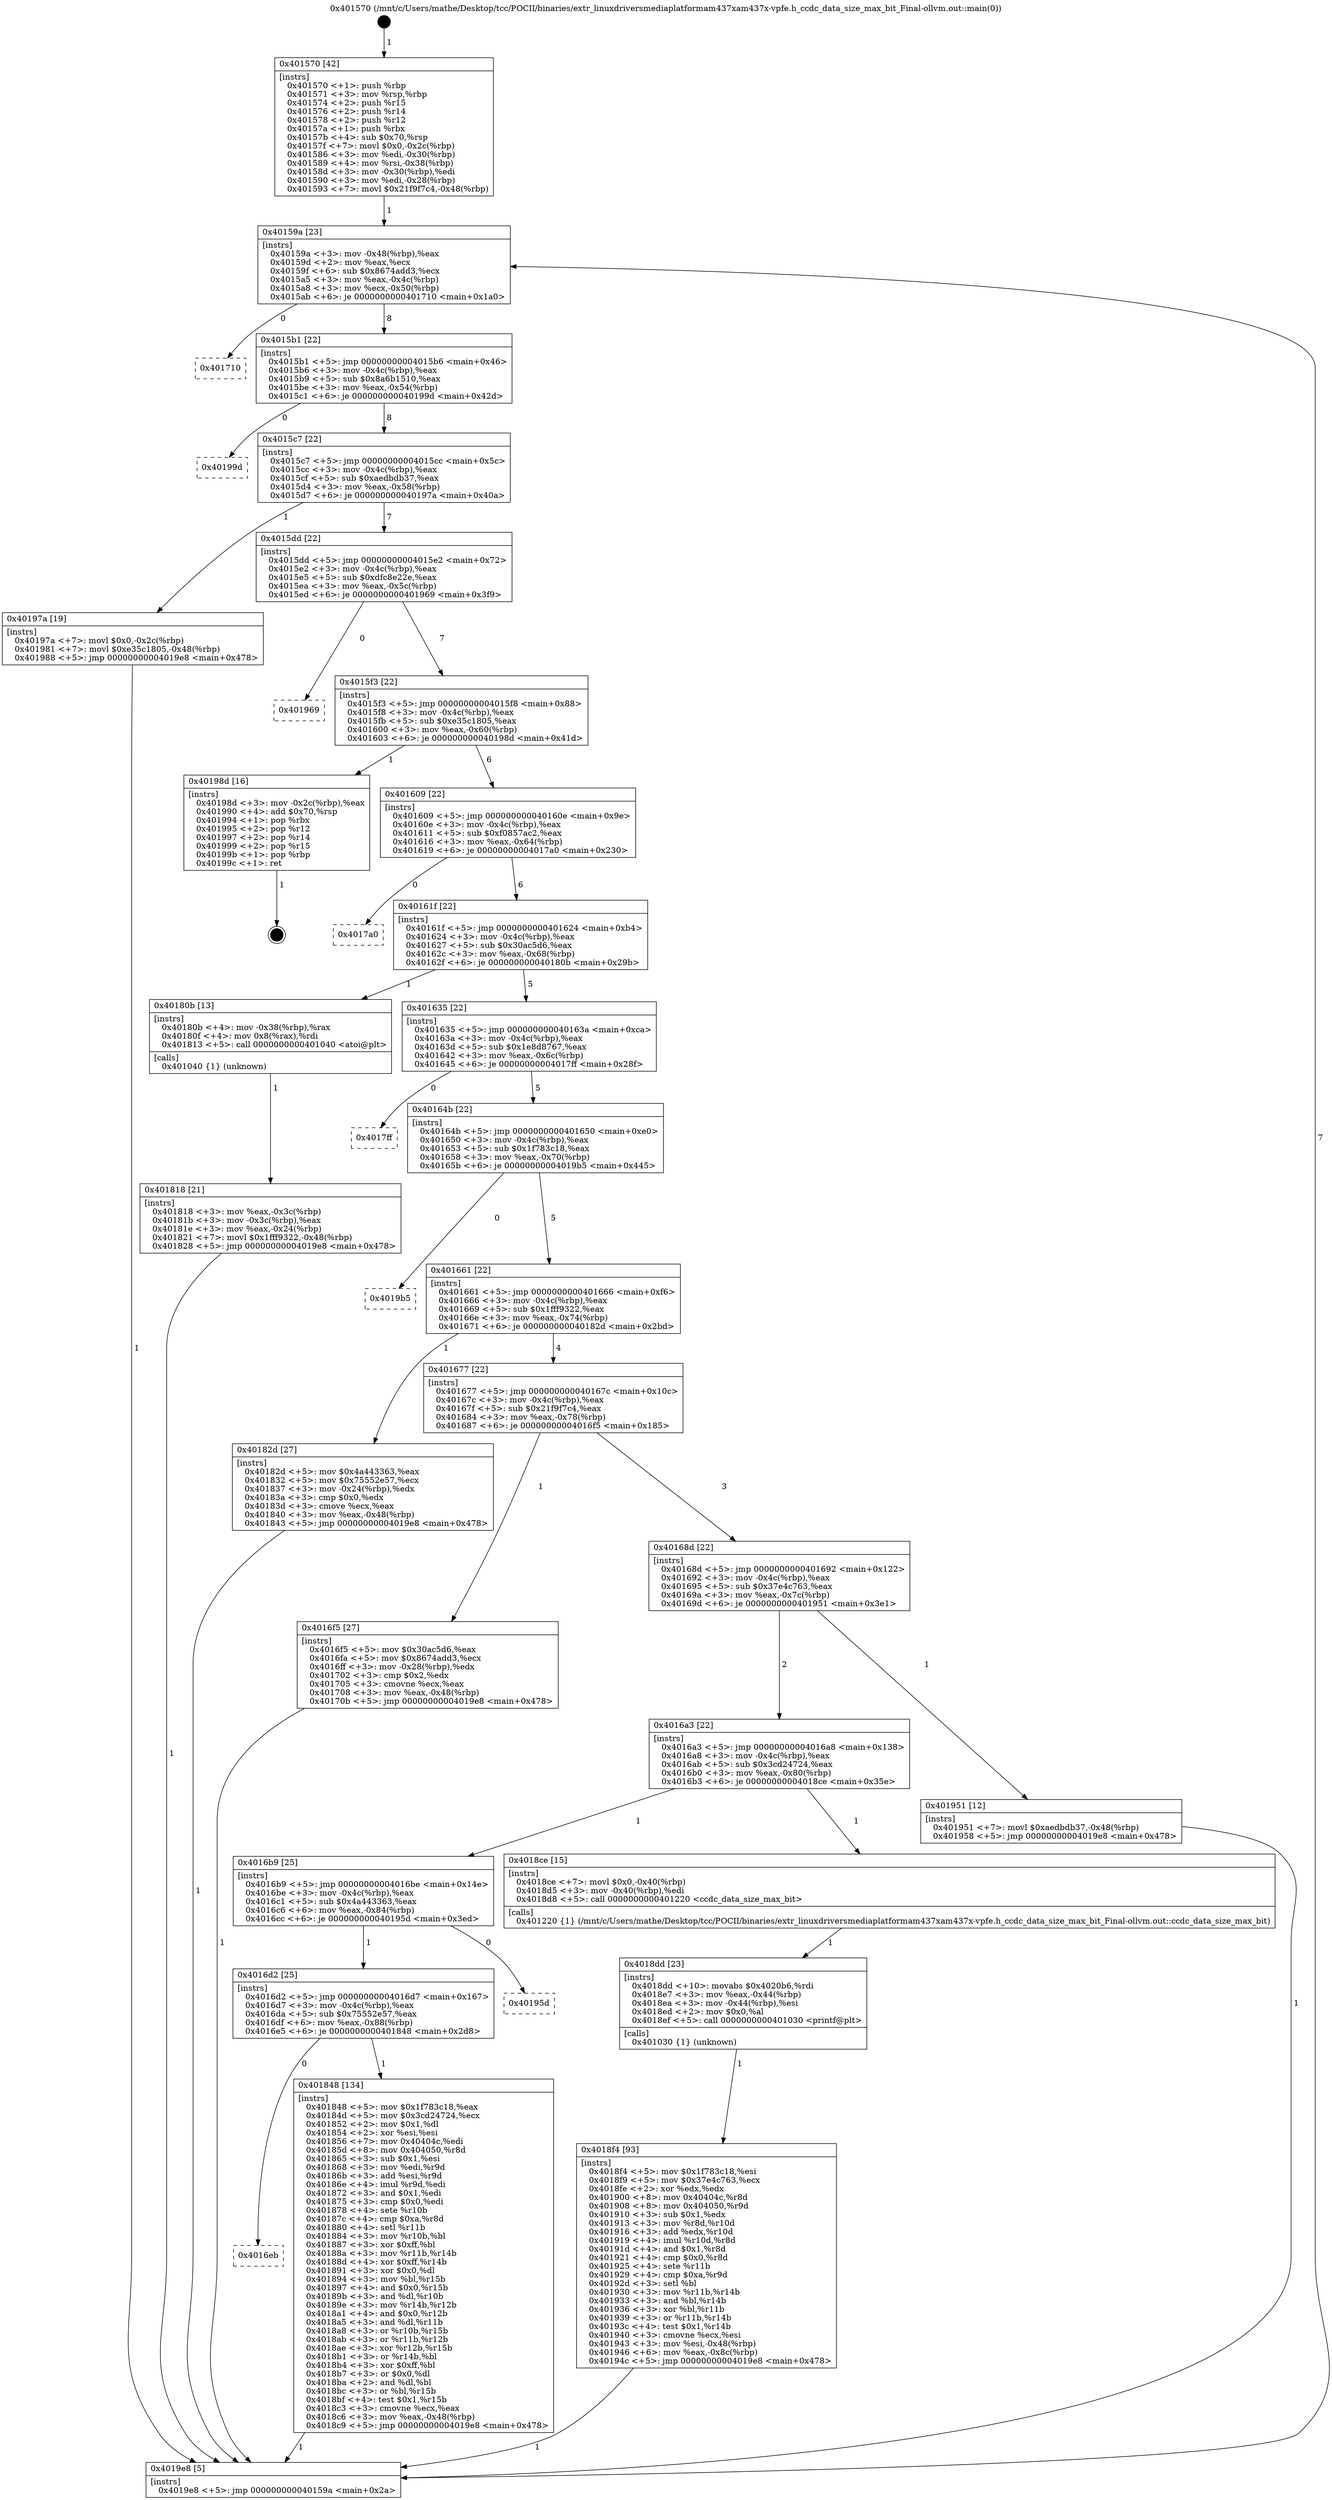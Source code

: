 digraph "0x401570" {
  label = "0x401570 (/mnt/c/Users/mathe/Desktop/tcc/POCII/binaries/extr_linuxdriversmediaplatformam437xam437x-vpfe.h_ccdc_data_size_max_bit_Final-ollvm.out::main(0))"
  labelloc = "t"
  node[shape=record]

  Entry [label="",width=0.3,height=0.3,shape=circle,fillcolor=black,style=filled]
  "0x40159a" [label="{
     0x40159a [23]\l
     | [instrs]\l
     &nbsp;&nbsp;0x40159a \<+3\>: mov -0x48(%rbp),%eax\l
     &nbsp;&nbsp;0x40159d \<+2\>: mov %eax,%ecx\l
     &nbsp;&nbsp;0x40159f \<+6\>: sub $0x8674add3,%ecx\l
     &nbsp;&nbsp;0x4015a5 \<+3\>: mov %eax,-0x4c(%rbp)\l
     &nbsp;&nbsp;0x4015a8 \<+3\>: mov %ecx,-0x50(%rbp)\l
     &nbsp;&nbsp;0x4015ab \<+6\>: je 0000000000401710 \<main+0x1a0\>\l
  }"]
  "0x401710" [label="{
     0x401710\l
  }", style=dashed]
  "0x4015b1" [label="{
     0x4015b1 [22]\l
     | [instrs]\l
     &nbsp;&nbsp;0x4015b1 \<+5\>: jmp 00000000004015b6 \<main+0x46\>\l
     &nbsp;&nbsp;0x4015b6 \<+3\>: mov -0x4c(%rbp),%eax\l
     &nbsp;&nbsp;0x4015b9 \<+5\>: sub $0x8a6b1510,%eax\l
     &nbsp;&nbsp;0x4015be \<+3\>: mov %eax,-0x54(%rbp)\l
     &nbsp;&nbsp;0x4015c1 \<+6\>: je 000000000040199d \<main+0x42d\>\l
  }"]
  Exit [label="",width=0.3,height=0.3,shape=circle,fillcolor=black,style=filled,peripheries=2]
  "0x40199d" [label="{
     0x40199d\l
  }", style=dashed]
  "0x4015c7" [label="{
     0x4015c7 [22]\l
     | [instrs]\l
     &nbsp;&nbsp;0x4015c7 \<+5\>: jmp 00000000004015cc \<main+0x5c\>\l
     &nbsp;&nbsp;0x4015cc \<+3\>: mov -0x4c(%rbp),%eax\l
     &nbsp;&nbsp;0x4015cf \<+5\>: sub $0xaedbdb37,%eax\l
     &nbsp;&nbsp;0x4015d4 \<+3\>: mov %eax,-0x58(%rbp)\l
     &nbsp;&nbsp;0x4015d7 \<+6\>: je 000000000040197a \<main+0x40a\>\l
  }"]
  "0x4018f4" [label="{
     0x4018f4 [93]\l
     | [instrs]\l
     &nbsp;&nbsp;0x4018f4 \<+5\>: mov $0x1f783c18,%esi\l
     &nbsp;&nbsp;0x4018f9 \<+5\>: mov $0x37e4c763,%ecx\l
     &nbsp;&nbsp;0x4018fe \<+2\>: xor %edx,%edx\l
     &nbsp;&nbsp;0x401900 \<+8\>: mov 0x40404c,%r8d\l
     &nbsp;&nbsp;0x401908 \<+8\>: mov 0x404050,%r9d\l
     &nbsp;&nbsp;0x401910 \<+3\>: sub $0x1,%edx\l
     &nbsp;&nbsp;0x401913 \<+3\>: mov %r8d,%r10d\l
     &nbsp;&nbsp;0x401916 \<+3\>: add %edx,%r10d\l
     &nbsp;&nbsp;0x401919 \<+4\>: imul %r10d,%r8d\l
     &nbsp;&nbsp;0x40191d \<+4\>: and $0x1,%r8d\l
     &nbsp;&nbsp;0x401921 \<+4\>: cmp $0x0,%r8d\l
     &nbsp;&nbsp;0x401925 \<+4\>: sete %r11b\l
     &nbsp;&nbsp;0x401929 \<+4\>: cmp $0xa,%r9d\l
     &nbsp;&nbsp;0x40192d \<+3\>: setl %bl\l
     &nbsp;&nbsp;0x401930 \<+3\>: mov %r11b,%r14b\l
     &nbsp;&nbsp;0x401933 \<+3\>: and %bl,%r14b\l
     &nbsp;&nbsp;0x401936 \<+3\>: xor %bl,%r11b\l
     &nbsp;&nbsp;0x401939 \<+3\>: or %r11b,%r14b\l
     &nbsp;&nbsp;0x40193c \<+4\>: test $0x1,%r14b\l
     &nbsp;&nbsp;0x401940 \<+3\>: cmovne %ecx,%esi\l
     &nbsp;&nbsp;0x401943 \<+3\>: mov %esi,-0x48(%rbp)\l
     &nbsp;&nbsp;0x401946 \<+6\>: mov %eax,-0x8c(%rbp)\l
     &nbsp;&nbsp;0x40194c \<+5\>: jmp 00000000004019e8 \<main+0x478\>\l
  }"]
  "0x40197a" [label="{
     0x40197a [19]\l
     | [instrs]\l
     &nbsp;&nbsp;0x40197a \<+7\>: movl $0x0,-0x2c(%rbp)\l
     &nbsp;&nbsp;0x401981 \<+7\>: movl $0xe35c1805,-0x48(%rbp)\l
     &nbsp;&nbsp;0x401988 \<+5\>: jmp 00000000004019e8 \<main+0x478\>\l
  }"]
  "0x4015dd" [label="{
     0x4015dd [22]\l
     | [instrs]\l
     &nbsp;&nbsp;0x4015dd \<+5\>: jmp 00000000004015e2 \<main+0x72\>\l
     &nbsp;&nbsp;0x4015e2 \<+3\>: mov -0x4c(%rbp),%eax\l
     &nbsp;&nbsp;0x4015e5 \<+5\>: sub $0xdfc8e22e,%eax\l
     &nbsp;&nbsp;0x4015ea \<+3\>: mov %eax,-0x5c(%rbp)\l
     &nbsp;&nbsp;0x4015ed \<+6\>: je 0000000000401969 \<main+0x3f9\>\l
  }"]
  "0x4018dd" [label="{
     0x4018dd [23]\l
     | [instrs]\l
     &nbsp;&nbsp;0x4018dd \<+10\>: movabs $0x4020b6,%rdi\l
     &nbsp;&nbsp;0x4018e7 \<+3\>: mov %eax,-0x44(%rbp)\l
     &nbsp;&nbsp;0x4018ea \<+3\>: mov -0x44(%rbp),%esi\l
     &nbsp;&nbsp;0x4018ed \<+2\>: mov $0x0,%al\l
     &nbsp;&nbsp;0x4018ef \<+5\>: call 0000000000401030 \<printf@plt\>\l
     | [calls]\l
     &nbsp;&nbsp;0x401030 \{1\} (unknown)\l
  }"]
  "0x401969" [label="{
     0x401969\l
  }", style=dashed]
  "0x4015f3" [label="{
     0x4015f3 [22]\l
     | [instrs]\l
     &nbsp;&nbsp;0x4015f3 \<+5\>: jmp 00000000004015f8 \<main+0x88\>\l
     &nbsp;&nbsp;0x4015f8 \<+3\>: mov -0x4c(%rbp),%eax\l
     &nbsp;&nbsp;0x4015fb \<+5\>: sub $0xe35c1805,%eax\l
     &nbsp;&nbsp;0x401600 \<+3\>: mov %eax,-0x60(%rbp)\l
     &nbsp;&nbsp;0x401603 \<+6\>: je 000000000040198d \<main+0x41d\>\l
  }"]
  "0x4016eb" [label="{
     0x4016eb\l
  }", style=dashed]
  "0x40198d" [label="{
     0x40198d [16]\l
     | [instrs]\l
     &nbsp;&nbsp;0x40198d \<+3\>: mov -0x2c(%rbp),%eax\l
     &nbsp;&nbsp;0x401990 \<+4\>: add $0x70,%rsp\l
     &nbsp;&nbsp;0x401994 \<+1\>: pop %rbx\l
     &nbsp;&nbsp;0x401995 \<+2\>: pop %r12\l
     &nbsp;&nbsp;0x401997 \<+2\>: pop %r14\l
     &nbsp;&nbsp;0x401999 \<+2\>: pop %r15\l
     &nbsp;&nbsp;0x40199b \<+1\>: pop %rbp\l
     &nbsp;&nbsp;0x40199c \<+1\>: ret\l
  }"]
  "0x401609" [label="{
     0x401609 [22]\l
     | [instrs]\l
     &nbsp;&nbsp;0x401609 \<+5\>: jmp 000000000040160e \<main+0x9e\>\l
     &nbsp;&nbsp;0x40160e \<+3\>: mov -0x4c(%rbp),%eax\l
     &nbsp;&nbsp;0x401611 \<+5\>: sub $0xf0857ac2,%eax\l
     &nbsp;&nbsp;0x401616 \<+3\>: mov %eax,-0x64(%rbp)\l
     &nbsp;&nbsp;0x401619 \<+6\>: je 00000000004017a0 \<main+0x230\>\l
  }"]
  "0x401848" [label="{
     0x401848 [134]\l
     | [instrs]\l
     &nbsp;&nbsp;0x401848 \<+5\>: mov $0x1f783c18,%eax\l
     &nbsp;&nbsp;0x40184d \<+5\>: mov $0x3cd24724,%ecx\l
     &nbsp;&nbsp;0x401852 \<+2\>: mov $0x1,%dl\l
     &nbsp;&nbsp;0x401854 \<+2\>: xor %esi,%esi\l
     &nbsp;&nbsp;0x401856 \<+7\>: mov 0x40404c,%edi\l
     &nbsp;&nbsp;0x40185d \<+8\>: mov 0x404050,%r8d\l
     &nbsp;&nbsp;0x401865 \<+3\>: sub $0x1,%esi\l
     &nbsp;&nbsp;0x401868 \<+3\>: mov %edi,%r9d\l
     &nbsp;&nbsp;0x40186b \<+3\>: add %esi,%r9d\l
     &nbsp;&nbsp;0x40186e \<+4\>: imul %r9d,%edi\l
     &nbsp;&nbsp;0x401872 \<+3\>: and $0x1,%edi\l
     &nbsp;&nbsp;0x401875 \<+3\>: cmp $0x0,%edi\l
     &nbsp;&nbsp;0x401878 \<+4\>: sete %r10b\l
     &nbsp;&nbsp;0x40187c \<+4\>: cmp $0xa,%r8d\l
     &nbsp;&nbsp;0x401880 \<+4\>: setl %r11b\l
     &nbsp;&nbsp;0x401884 \<+3\>: mov %r10b,%bl\l
     &nbsp;&nbsp;0x401887 \<+3\>: xor $0xff,%bl\l
     &nbsp;&nbsp;0x40188a \<+3\>: mov %r11b,%r14b\l
     &nbsp;&nbsp;0x40188d \<+4\>: xor $0xff,%r14b\l
     &nbsp;&nbsp;0x401891 \<+3\>: xor $0x0,%dl\l
     &nbsp;&nbsp;0x401894 \<+3\>: mov %bl,%r15b\l
     &nbsp;&nbsp;0x401897 \<+4\>: and $0x0,%r15b\l
     &nbsp;&nbsp;0x40189b \<+3\>: and %dl,%r10b\l
     &nbsp;&nbsp;0x40189e \<+3\>: mov %r14b,%r12b\l
     &nbsp;&nbsp;0x4018a1 \<+4\>: and $0x0,%r12b\l
     &nbsp;&nbsp;0x4018a5 \<+3\>: and %dl,%r11b\l
     &nbsp;&nbsp;0x4018a8 \<+3\>: or %r10b,%r15b\l
     &nbsp;&nbsp;0x4018ab \<+3\>: or %r11b,%r12b\l
     &nbsp;&nbsp;0x4018ae \<+3\>: xor %r12b,%r15b\l
     &nbsp;&nbsp;0x4018b1 \<+3\>: or %r14b,%bl\l
     &nbsp;&nbsp;0x4018b4 \<+3\>: xor $0xff,%bl\l
     &nbsp;&nbsp;0x4018b7 \<+3\>: or $0x0,%dl\l
     &nbsp;&nbsp;0x4018ba \<+2\>: and %dl,%bl\l
     &nbsp;&nbsp;0x4018bc \<+3\>: or %bl,%r15b\l
     &nbsp;&nbsp;0x4018bf \<+4\>: test $0x1,%r15b\l
     &nbsp;&nbsp;0x4018c3 \<+3\>: cmovne %ecx,%eax\l
     &nbsp;&nbsp;0x4018c6 \<+3\>: mov %eax,-0x48(%rbp)\l
     &nbsp;&nbsp;0x4018c9 \<+5\>: jmp 00000000004019e8 \<main+0x478\>\l
  }"]
  "0x4017a0" [label="{
     0x4017a0\l
  }", style=dashed]
  "0x40161f" [label="{
     0x40161f [22]\l
     | [instrs]\l
     &nbsp;&nbsp;0x40161f \<+5\>: jmp 0000000000401624 \<main+0xb4\>\l
     &nbsp;&nbsp;0x401624 \<+3\>: mov -0x4c(%rbp),%eax\l
     &nbsp;&nbsp;0x401627 \<+5\>: sub $0x30ac5d6,%eax\l
     &nbsp;&nbsp;0x40162c \<+3\>: mov %eax,-0x68(%rbp)\l
     &nbsp;&nbsp;0x40162f \<+6\>: je 000000000040180b \<main+0x29b\>\l
  }"]
  "0x4016d2" [label="{
     0x4016d2 [25]\l
     | [instrs]\l
     &nbsp;&nbsp;0x4016d2 \<+5\>: jmp 00000000004016d7 \<main+0x167\>\l
     &nbsp;&nbsp;0x4016d7 \<+3\>: mov -0x4c(%rbp),%eax\l
     &nbsp;&nbsp;0x4016da \<+5\>: sub $0x75552e57,%eax\l
     &nbsp;&nbsp;0x4016df \<+6\>: mov %eax,-0x88(%rbp)\l
     &nbsp;&nbsp;0x4016e5 \<+6\>: je 0000000000401848 \<main+0x2d8\>\l
  }"]
  "0x40180b" [label="{
     0x40180b [13]\l
     | [instrs]\l
     &nbsp;&nbsp;0x40180b \<+4\>: mov -0x38(%rbp),%rax\l
     &nbsp;&nbsp;0x40180f \<+4\>: mov 0x8(%rax),%rdi\l
     &nbsp;&nbsp;0x401813 \<+5\>: call 0000000000401040 \<atoi@plt\>\l
     | [calls]\l
     &nbsp;&nbsp;0x401040 \{1\} (unknown)\l
  }"]
  "0x401635" [label="{
     0x401635 [22]\l
     | [instrs]\l
     &nbsp;&nbsp;0x401635 \<+5\>: jmp 000000000040163a \<main+0xca\>\l
     &nbsp;&nbsp;0x40163a \<+3\>: mov -0x4c(%rbp),%eax\l
     &nbsp;&nbsp;0x40163d \<+5\>: sub $0x1e8d8767,%eax\l
     &nbsp;&nbsp;0x401642 \<+3\>: mov %eax,-0x6c(%rbp)\l
     &nbsp;&nbsp;0x401645 \<+6\>: je 00000000004017ff \<main+0x28f\>\l
  }"]
  "0x40195d" [label="{
     0x40195d\l
  }", style=dashed]
  "0x4017ff" [label="{
     0x4017ff\l
  }", style=dashed]
  "0x40164b" [label="{
     0x40164b [22]\l
     | [instrs]\l
     &nbsp;&nbsp;0x40164b \<+5\>: jmp 0000000000401650 \<main+0xe0\>\l
     &nbsp;&nbsp;0x401650 \<+3\>: mov -0x4c(%rbp),%eax\l
     &nbsp;&nbsp;0x401653 \<+5\>: sub $0x1f783c18,%eax\l
     &nbsp;&nbsp;0x401658 \<+3\>: mov %eax,-0x70(%rbp)\l
     &nbsp;&nbsp;0x40165b \<+6\>: je 00000000004019b5 \<main+0x445\>\l
  }"]
  "0x4016b9" [label="{
     0x4016b9 [25]\l
     | [instrs]\l
     &nbsp;&nbsp;0x4016b9 \<+5\>: jmp 00000000004016be \<main+0x14e\>\l
     &nbsp;&nbsp;0x4016be \<+3\>: mov -0x4c(%rbp),%eax\l
     &nbsp;&nbsp;0x4016c1 \<+5\>: sub $0x4a443363,%eax\l
     &nbsp;&nbsp;0x4016c6 \<+6\>: mov %eax,-0x84(%rbp)\l
     &nbsp;&nbsp;0x4016cc \<+6\>: je 000000000040195d \<main+0x3ed\>\l
  }"]
  "0x4019b5" [label="{
     0x4019b5\l
  }", style=dashed]
  "0x401661" [label="{
     0x401661 [22]\l
     | [instrs]\l
     &nbsp;&nbsp;0x401661 \<+5\>: jmp 0000000000401666 \<main+0xf6\>\l
     &nbsp;&nbsp;0x401666 \<+3\>: mov -0x4c(%rbp),%eax\l
     &nbsp;&nbsp;0x401669 \<+5\>: sub $0x1fff9322,%eax\l
     &nbsp;&nbsp;0x40166e \<+3\>: mov %eax,-0x74(%rbp)\l
     &nbsp;&nbsp;0x401671 \<+6\>: je 000000000040182d \<main+0x2bd\>\l
  }"]
  "0x4018ce" [label="{
     0x4018ce [15]\l
     | [instrs]\l
     &nbsp;&nbsp;0x4018ce \<+7\>: movl $0x0,-0x40(%rbp)\l
     &nbsp;&nbsp;0x4018d5 \<+3\>: mov -0x40(%rbp),%edi\l
     &nbsp;&nbsp;0x4018d8 \<+5\>: call 0000000000401220 \<ccdc_data_size_max_bit\>\l
     | [calls]\l
     &nbsp;&nbsp;0x401220 \{1\} (/mnt/c/Users/mathe/Desktop/tcc/POCII/binaries/extr_linuxdriversmediaplatformam437xam437x-vpfe.h_ccdc_data_size_max_bit_Final-ollvm.out::ccdc_data_size_max_bit)\l
  }"]
  "0x40182d" [label="{
     0x40182d [27]\l
     | [instrs]\l
     &nbsp;&nbsp;0x40182d \<+5\>: mov $0x4a443363,%eax\l
     &nbsp;&nbsp;0x401832 \<+5\>: mov $0x75552e57,%ecx\l
     &nbsp;&nbsp;0x401837 \<+3\>: mov -0x24(%rbp),%edx\l
     &nbsp;&nbsp;0x40183a \<+3\>: cmp $0x0,%edx\l
     &nbsp;&nbsp;0x40183d \<+3\>: cmove %ecx,%eax\l
     &nbsp;&nbsp;0x401840 \<+3\>: mov %eax,-0x48(%rbp)\l
     &nbsp;&nbsp;0x401843 \<+5\>: jmp 00000000004019e8 \<main+0x478\>\l
  }"]
  "0x401677" [label="{
     0x401677 [22]\l
     | [instrs]\l
     &nbsp;&nbsp;0x401677 \<+5\>: jmp 000000000040167c \<main+0x10c\>\l
     &nbsp;&nbsp;0x40167c \<+3\>: mov -0x4c(%rbp),%eax\l
     &nbsp;&nbsp;0x40167f \<+5\>: sub $0x21f9f7c4,%eax\l
     &nbsp;&nbsp;0x401684 \<+3\>: mov %eax,-0x78(%rbp)\l
     &nbsp;&nbsp;0x401687 \<+6\>: je 00000000004016f5 \<main+0x185\>\l
  }"]
  "0x4016a3" [label="{
     0x4016a3 [22]\l
     | [instrs]\l
     &nbsp;&nbsp;0x4016a3 \<+5\>: jmp 00000000004016a8 \<main+0x138\>\l
     &nbsp;&nbsp;0x4016a8 \<+3\>: mov -0x4c(%rbp),%eax\l
     &nbsp;&nbsp;0x4016ab \<+5\>: sub $0x3cd24724,%eax\l
     &nbsp;&nbsp;0x4016b0 \<+3\>: mov %eax,-0x80(%rbp)\l
     &nbsp;&nbsp;0x4016b3 \<+6\>: je 00000000004018ce \<main+0x35e\>\l
  }"]
  "0x4016f5" [label="{
     0x4016f5 [27]\l
     | [instrs]\l
     &nbsp;&nbsp;0x4016f5 \<+5\>: mov $0x30ac5d6,%eax\l
     &nbsp;&nbsp;0x4016fa \<+5\>: mov $0x8674add3,%ecx\l
     &nbsp;&nbsp;0x4016ff \<+3\>: mov -0x28(%rbp),%edx\l
     &nbsp;&nbsp;0x401702 \<+3\>: cmp $0x2,%edx\l
     &nbsp;&nbsp;0x401705 \<+3\>: cmovne %ecx,%eax\l
     &nbsp;&nbsp;0x401708 \<+3\>: mov %eax,-0x48(%rbp)\l
     &nbsp;&nbsp;0x40170b \<+5\>: jmp 00000000004019e8 \<main+0x478\>\l
  }"]
  "0x40168d" [label="{
     0x40168d [22]\l
     | [instrs]\l
     &nbsp;&nbsp;0x40168d \<+5\>: jmp 0000000000401692 \<main+0x122\>\l
     &nbsp;&nbsp;0x401692 \<+3\>: mov -0x4c(%rbp),%eax\l
     &nbsp;&nbsp;0x401695 \<+5\>: sub $0x37e4c763,%eax\l
     &nbsp;&nbsp;0x40169a \<+3\>: mov %eax,-0x7c(%rbp)\l
     &nbsp;&nbsp;0x40169d \<+6\>: je 0000000000401951 \<main+0x3e1\>\l
  }"]
  "0x4019e8" [label="{
     0x4019e8 [5]\l
     | [instrs]\l
     &nbsp;&nbsp;0x4019e8 \<+5\>: jmp 000000000040159a \<main+0x2a\>\l
  }"]
  "0x401570" [label="{
     0x401570 [42]\l
     | [instrs]\l
     &nbsp;&nbsp;0x401570 \<+1\>: push %rbp\l
     &nbsp;&nbsp;0x401571 \<+3\>: mov %rsp,%rbp\l
     &nbsp;&nbsp;0x401574 \<+2\>: push %r15\l
     &nbsp;&nbsp;0x401576 \<+2\>: push %r14\l
     &nbsp;&nbsp;0x401578 \<+2\>: push %r12\l
     &nbsp;&nbsp;0x40157a \<+1\>: push %rbx\l
     &nbsp;&nbsp;0x40157b \<+4\>: sub $0x70,%rsp\l
     &nbsp;&nbsp;0x40157f \<+7\>: movl $0x0,-0x2c(%rbp)\l
     &nbsp;&nbsp;0x401586 \<+3\>: mov %edi,-0x30(%rbp)\l
     &nbsp;&nbsp;0x401589 \<+4\>: mov %rsi,-0x38(%rbp)\l
     &nbsp;&nbsp;0x40158d \<+3\>: mov -0x30(%rbp),%edi\l
     &nbsp;&nbsp;0x401590 \<+3\>: mov %edi,-0x28(%rbp)\l
     &nbsp;&nbsp;0x401593 \<+7\>: movl $0x21f9f7c4,-0x48(%rbp)\l
  }"]
  "0x401818" [label="{
     0x401818 [21]\l
     | [instrs]\l
     &nbsp;&nbsp;0x401818 \<+3\>: mov %eax,-0x3c(%rbp)\l
     &nbsp;&nbsp;0x40181b \<+3\>: mov -0x3c(%rbp),%eax\l
     &nbsp;&nbsp;0x40181e \<+3\>: mov %eax,-0x24(%rbp)\l
     &nbsp;&nbsp;0x401821 \<+7\>: movl $0x1fff9322,-0x48(%rbp)\l
     &nbsp;&nbsp;0x401828 \<+5\>: jmp 00000000004019e8 \<main+0x478\>\l
  }"]
  "0x401951" [label="{
     0x401951 [12]\l
     | [instrs]\l
     &nbsp;&nbsp;0x401951 \<+7\>: movl $0xaedbdb37,-0x48(%rbp)\l
     &nbsp;&nbsp;0x401958 \<+5\>: jmp 00000000004019e8 \<main+0x478\>\l
  }"]
  Entry -> "0x401570" [label=" 1"]
  "0x40159a" -> "0x401710" [label=" 0"]
  "0x40159a" -> "0x4015b1" [label=" 8"]
  "0x40198d" -> Exit [label=" 1"]
  "0x4015b1" -> "0x40199d" [label=" 0"]
  "0x4015b1" -> "0x4015c7" [label=" 8"]
  "0x40197a" -> "0x4019e8" [label=" 1"]
  "0x4015c7" -> "0x40197a" [label=" 1"]
  "0x4015c7" -> "0x4015dd" [label=" 7"]
  "0x401951" -> "0x4019e8" [label=" 1"]
  "0x4015dd" -> "0x401969" [label=" 0"]
  "0x4015dd" -> "0x4015f3" [label=" 7"]
  "0x4018f4" -> "0x4019e8" [label=" 1"]
  "0x4015f3" -> "0x40198d" [label=" 1"]
  "0x4015f3" -> "0x401609" [label=" 6"]
  "0x4018dd" -> "0x4018f4" [label=" 1"]
  "0x401609" -> "0x4017a0" [label=" 0"]
  "0x401609" -> "0x40161f" [label=" 6"]
  "0x4018ce" -> "0x4018dd" [label=" 1"]
  "0x40161f" -> "0x40180b" [label=" 1"]
  "0x40161f" -> "0x401635" [label=" 5"]
  "0x4016d2" -> "0x4016eb" [label=" 0"]
  "0x401635" -> "0x4017ff" [label=" 0"]
  "0x401635" -> "0x40164b" [label=" 5"]
  "0x4016d2" -> "0x401848" [label=" 1"]
  "0x40164b" -> "0x4019b5" [label=" 0"]
  "0x40164b" -> "0x401661" [label=" 5"]
  "0x4016b9" -> "0x4016d2" [label=" 1"]
  "0x401661" -> "0x40182d" [label=" 1"]
  "0x401661" -> "0x401677" [label=" 4"]
  "0x4016b9" -> "0x40195d" [label=" 0"]
  "0x401677" -> "0x4016f5" [label=" 1"]
  "0x401677" -> "0x40168d" [label=" 3"]
  "0x4016f5" -> "0x4019e8" [label=" 1"]
  "0x401570" -> "0x40159a" [label=" 1"]
  "0x4019e8" -> "0x40159a" [label=" 7"]
  "0x40180b" -> "0x401818" [label=" 1"]
  "0x401818" -> "0x4019e8" [label=" 1"]
  "0x40182d" -> "0x4019e8" [label=" 1"]
  "0x4016a3" -> "0x4016b9" [label=" 1"]
  "0x40168d" -> "0x401951" [label=" 1"]
  "0x40168d" -> "0x4016a3" [label=" 2"]
  "0x401848" -> "0x4019e8" [label=" 1"]
  "0x4016a3" -> "0x4018ce" [label=" 1"]
}
